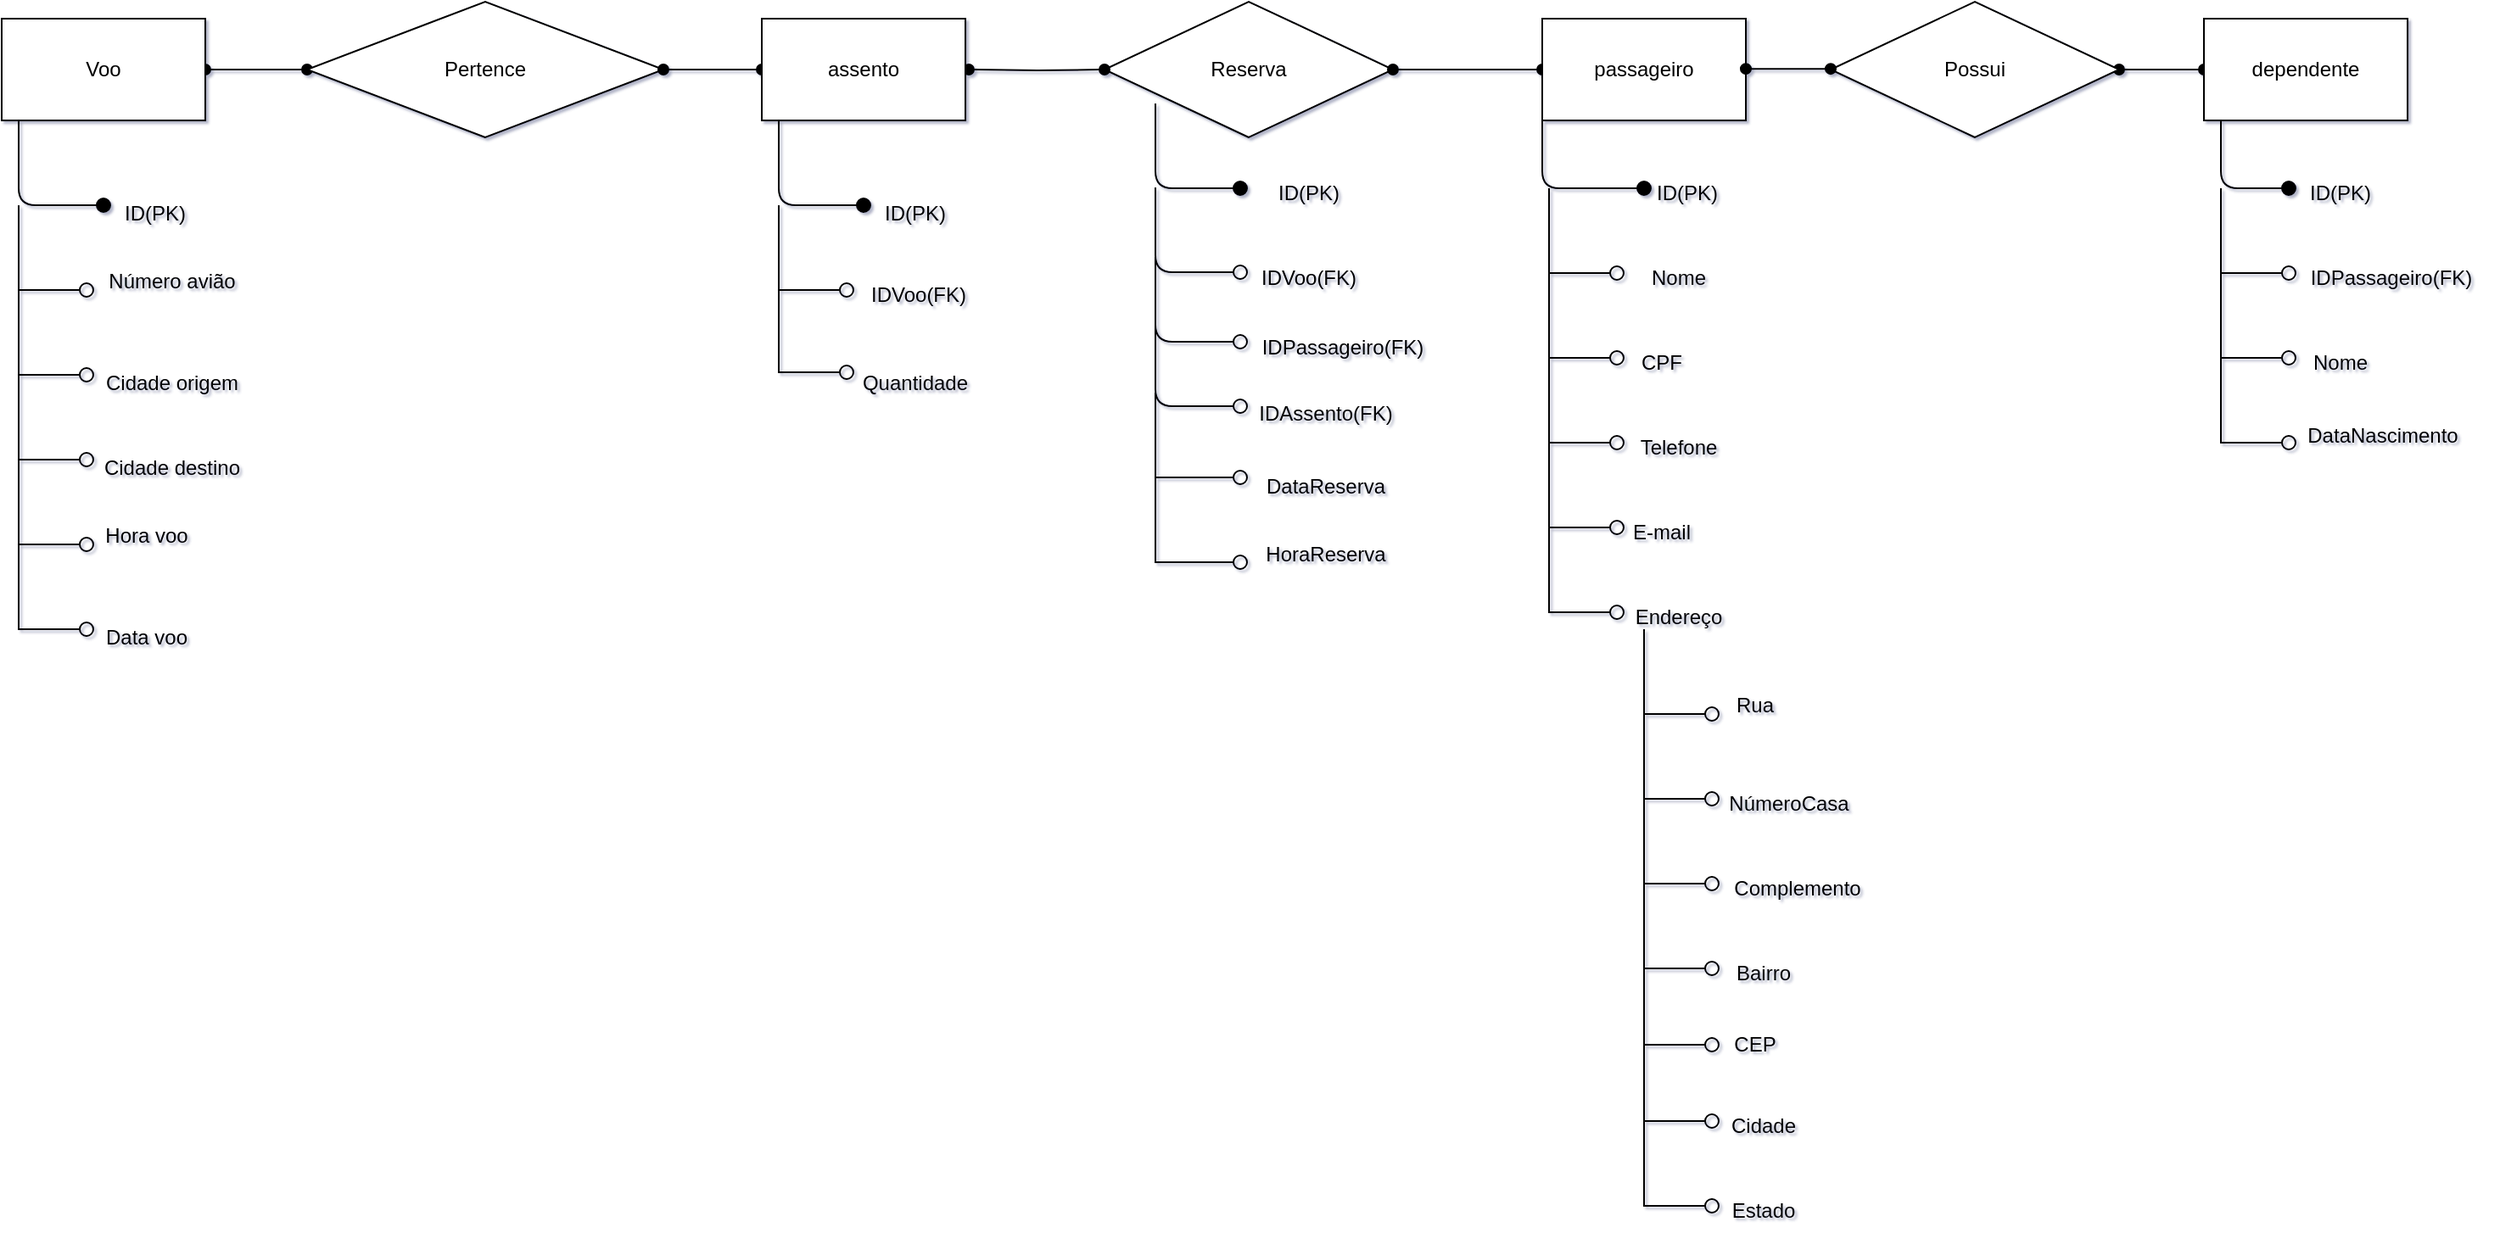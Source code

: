 <mxfile version="22.0.4" type="github">
  <diagram name="Página-1" id="cpLTAqSigNh9UwCI0jpD">
    <mxGraphModel dx="1434" dy="907" grid="1" gridSize="10" guides="1" tooltips="1" connect="1" arrows="1" fold="1" page="1" pageScale="1" pageWidth="583" pageHeight="827" background="none" math="0" shadow="1">
      <root>
        <mxCell id="0" />
        <mxCell id="1" parent="0" />
        <mxCell id="XdlR8K-dp57HfDcc4aQY-134" value="" style="edgeStyle=orthogonalEdgeStyle;rounded=0;orthogonalLoop=1;jettySize=auto;html=1;startArrow=oval;startFill=1;endArrow=oval;endFill=1;" edge="1" parent="1" source="XdlR8K-dp57HfDcc4aQY-1" target="XdlR8K-dp57HfDcc4aQY-133">
          <mxGeometry relative="1" as="geometry">
            <mxPoint x="120" y="40" as="sourcePoint" />
            <mxPoint x="448" y="40" as="targetPoint" />
          </mxGeometry>
        </mxCell>
        <mxCell id="XdlR8K-dp57HfDcc4aQY-133" value="Pertence" style="rhombus;whiteSpace=wrap;html=1;direction=west;container=0;" vertex="1" parent="1">
          <mxGeometry x="180" width="210" height="80" as="geometry" />
        </mxCell>
        <mxCell id="XdlR8K-dp57HfDcc4aQY-76" value="" style="edgeStyle=orthogonalEdgeStyle;rounded=0;orthogonalLoop=1;jettySize=auto;html=1;startArrow=oval;startFill=1;endArrow=oval;endFill=1;" edge="1" parent="1" source="XdlR8K-dp57HfDcc4aQY-133" target="XdlR8K-dp57HfDcc4aQY-2">
          <mxGeometry relative="1" as="geometry" />
        </mxCell>
        <mxCell id="XdlR8K-dp57HfDcc4aQY-190" value="Reserva" style="rhombus;whiteSpace=wrap;html=1;direction=west;container=0;" vertex="1" parent="1">
          <mxGeometry x="650" width="170" height="80" as="geometry" />
        </mxCell>
        <mxCell id="XdlR8K-dp57HfDcc4aQY-192" value="" style="edgeStyle=orthogonalEdgeStyle;rounded=0;orthogonalLoop=1;jettySize=auto;html=1;startArrow=oval;startFill=1;endArrow=oval;endFill=1;exitX=0;exitY=0.5;exitDx=0;exitDy=0;entryX=0;entryY=0.5;entryDx=0;entryDy=0;" edge="1" parent="1" source="XdlR8K-dp57HfDcc4aQY-190" target="XdlR8K-dp57HfDcc4aQY-3">
          <mxGeometry relative="1" as="geometry">
            <mxPoint x="825" y="39.58" as="sourcePoint" />
            <mxPoint x="910" y="40" as="targetPoint" />
          </mxGeometry>
        </mxCell>
        <mxCell id="XdlR8K-dp57HfDcc4aQY-193" value="" style="edgeStyle=orthogonalEdgeStyle;rounded=0;orthogonalLoop=1;jettySize=auto;html=1;startArrow=oval;startFill=1;endArrow=oval;endFill=1;entryX=1;entryY=0.5;entryDx=0;entryDy=0;" edge="1" parent="1" target="XdlR8K-dp57HfDcc4aQY-190">
          <mxGeometry relative="1" as="geometry">
            <mxPoint x="570" y="40" as="sourcePoint" />
            <mxPoint x="630" y="39.58" as="targetPoint" />
          </mxGeometry>
        </mxCell>
        <mxCell id="XdlR8K-dp57HfDcc4aQY-1" value="Voo" style="rounded=0;whiteSpace=wrap;html=1;container=0;" vertex="1" parent="1">
          <mxGeometry y="10" width="120" height="60" as="geometry" />
        </mxCell>
        <mxCell id="XdlR8K-dp57HfDcc4aQY-11" value="ID(PK)" style="text;html=1;align=center;verticalAlign=middle;resizable=0;points=[];autosize=1;strokeColor=none;fillColor=none;container=0;" vertex="1" parent="1">
          <mxGeometry x="60" y="110" width="60" height="30" as="geometry" />
        </mxCell>
        <mxCell id="XdlR8K-dp57HfDcc4aQY-12" value="Número avião" style="text;html=1;align=center;verticalAlign=middle;resizable=0;points=[];autosize=1;strokeColor=none;fillColor=none;container=0;" vertex="1" parent="1">
          <mxGeometry x="50" y="150" width="100" height="30" as="geometry" />
        </mxCell>
        <mxCell id="XdlR8K-dp57HfDcc4aQY-13" value="Cidade origem" style="text;html=1;align=center;verticalAlign=middle;resizable=0;points=[];autosize=1;strokeColor=none;fillColor=none;container=0;" vertex="1" parent="1">
          <mxGeometry x="50" y="210" width="100" height="30" as="geometry" />
        </mxCell>
        <mxCell id="XdlR8K-dp57HfDcc4aQY-14" value="Cidade destino" style="text;html=1;align=center;verticalAlign=middle;resizable=0;points=[];autosize=1;strokeColor=none;fillColor=none;container=0;" vertex="1" parent="1">
          <mxGeometry x="50" y="260" width="100" height="30" as="geometry" />
        </mxCell>
        <mxCell id="XdlR8K-dp57HfDcc4aQY-15" value="Data voo" style="text;html=1;align=center;verticalAlign=middle;resizable=0;points=[];autosize=1;strokeColor=none;fillColor=none;container=0;" vertex="1" parent="1">
          <mxGeometry x="50" y="360" width="70" height="30" as="geometry" />
        </mxCell>
        <mxCell id="XdlR8K-dp57HfDcc4aQY-16" value="Hora voo" style="text;html=1;align=center;verticalAlign=middle;resizable=0;points=[];autosize=1;strokeColor=none;fillColor=none;container=0;" vertex="1" parent="1">
          <mxGeometry x="50" y="300" width="70" height="30" as="geometry" />
        </mxCell>
        <mxCell id="XdlR8K-dp57HfDcc4aQY-24" value="" style="edgeStyle=segmentEdgeStyle;endArrow=none;html=1;rounded=1;endSize=8;startSize=8;startArrow=oval;startFill=1;endFill=0;" edge="1" parent="1">
          <mxGeometry width="50" height="50" relative="1" as="geometry">
            <mxPoint x="60" y="120" as="sourcePoint" />
            <mxPoint x="10" y="70" as="targetPoint" />
          </mxGeometry>
        </mxCell>
        <mxCell id="XdlR8K-dp57HfDcc4aQY-25" value="" style="edgeStyle=segmentEdgeStyle;endArrow=none;html=1;curved=0;rounded=0;endSize=8;startSize=8;endFill=0;startArrow=oval;startFill=0;" edge="1" parent="1">
          <mxGeometry width="50" height="50" relative="1" as="geometry">
            <mxPoint x="50" y="170" as="sourcePoint" />
            <mxPoint x="10" y="120" as="targetPoint" />
          </mxGeometry>
        </mxCell>
        <mxCell id="XdlR8K-dp57HfDcc4aQY-26" value="" style="edgeStyle=segmentEdgeStyle;endArrow=none;html=1;curved=0;rounded=0;endSize=8;startSize=8;endFill=0;startArrow=oval;startFill=0;" edge="1" parent="1">
          <mxGeometry width="50" height="50" relative="1" as="geometry">
            <mxPoint x="50" y="220" as="sourcePoint" />
            <mxPoint x="10" y="170" as="targetPoint" />
          </mxGeometry>
        </mxCell>
        <mxCell id="XdlR8K-dp57HfDcc4aQY-27" value="" style="edgeStyle=segmentEdgeStyle;endArrow=none;html=1;curved=0;rounded=0;endSize=8;startSize=8;endFill=0;startArrow=oval;startFill=0;" edge="1" parent="1">
          <mxGeometry width="50" height="50" relative="1" as="geometry">
            <mxPoint x="50" y="270" as="sourcePoint" />
            <mxPoint x="10" y="220" as="targetPoint" />
          </mxGeometry>
        </mxCell>
        <mxCell id="XdlR8K-dp57HfDcc4aQY-28" value="" style="edgeStyle=segmentEdgeStyle;endArrow=none;html=1;curved=0;rounded=0;endSize=8;startSize=8;endFill=0;startArrow=oval;startFill=0;" edge="1" parent="1">
          <mxGeometry width="50" height="50" relative="1" as="geometry">
            <mxPoint x="50" y="320" as="sourcePoint" />
            <mxPoint x="10" y="270" as="targetPoint" />
          </mxGeometry>
        </mxCell>
        <mxCell id="XdlR8K-dp57HfDcc4aQY-29" value="" style="edgeStyle=segmentEdgeStyle;endArrow=none;html=1;curved=0;rounded=0;endSize=8;startSize=8;endFill=0;startArrow=oval;startFill=0;" edge="1" parent="1">
          <mxGeometry width="50" height="50" relative="1" as="geometry">
            <mxPoint x="50" y="370" as="sourcePoint" />
            <mxPoint x="10" y="320" as="targetPoint" />
          </mxGeometry>
        </mxCell>
        <mxCell id="XdlR8K-dp57HfDcc4aQY-194" style="edgeStyle=orthogonalEdgeStyle;rounded=0;orthogonalLoop=1;jettySize=auto;html=1;exitX=1;exitY=0.5;exitDx=0;exitDy=0;" edge="1" parent="1" source="XdlR8K-dp57HfDcc4aQY-2">
          <mxGeometry relative="1" as="geometry">
            <mxPoint x="568.333" y="40.333" as="targetPoint" />
          </mxGeometry>
        </mxCell>
        <mxCell id="XdlR8K-dp57HfDcc4aQY-2" value="assento" style="rounded=0;whiteSpace=wrap;html=1;container=0;" vertex="1" parent="1">
          <mxGeometry x="448" y="10" width="120" height="60" as="geometry" />
        </mxCell>
        <mxCell id="XdlR8K-dp57HfDcc4aQY-30" value="" style="edgeStyle=segmentEdgeStyle;endArrow=none;html=1;rounded=1;endSize=8;startSize=8;startArrow=oval;startFill=1;endFill=0;" edge="1" parent="1">
          <mxGeometry width="50" height="50" relative="1" as="geometry">
            <mxPoint x="508" y="120" as="sourcePoint" />
            <mxPoint x="458" y="70" as="targetPoint" />
          </mxGeometry>
        </mxCell>
        <mxCell id="XdlR8K-dp57HfDcc4aQY-31" value="" style="edgeStyle=segmentEdgeStyle;endArrow=none;html=1;curved=0;rounded=0;endSize=8;startSize=8;endFill=0;startArrow=oval;startFill=0;" edge="1" parent="1">
          <mxGeometry width="50" height="50" relative="1" as="geometry">
            <mxPoint x="498" y="170" as="sourcePoint" />
            <mxPoint x="458" y="120" as="targetPoint" />
          </mxGeometry>
        </mxCell>
        <mxCell id="XdlR8K-dp57HfDcc4aQY-32" value="ID(PK)" style="text;html=1;align=center;verticalAlign=middle;resizable=0;points=[];autosize=1;strokeColor=none;fillColor=none;container=0;" vertex="1" parent="1">
          <mxGeometry x="508" y="110" width="60" height="30" as="geometry" />
        </mxCell>
        <mxCell id="XdlR8K-dp57HfDcc4aQY-33" value="Quantidade" style="text;html=1;align=center;verticalAlign=middle;resizable=0;points=[];autosize=1;strokeColor=none;fillColor=none;container=0;" vertex="1" parent="1">
          <mxGeometry x="493" y="210" width="90" height="30" as="geometry" />
        </mxCell>
        <mxCell id="XdlR8K-dp57HfDcc4aQY-145" value="" style="edgeStyle=orthogonalEdgeStyle;rounded=0;orthogonalLoop=1;jettySize=auto;html=1;startArrow=oval;startFill=1;endArrow=oval;endFill=1;entryX=0;entryY=0.5;entryDx=0;entryDy=0;" edge="1" parent="1" source="XdlR8K-dp57HfDcc4aQY-144" target="XdlR8K-dp57HfDcc4aQY-4">
          <mxGeometry relative="1" as="geometry">
            <mxPoint x="1028" y="39.58" as="sourcePoint" />
            <mxPoint x="1086" y="39.58" as="targetPoint" />
          </mxGeometry>
        </mxCell>
        <mxCell id="XdlR8K-dp57HfDcc4aQY-3" value="passageiro" style="rounded=0;whiteSpace=wrap;html=1;container=0;" vertex="1" parent="1">
          <mxGeometry x="908" y="10" width="120" height="60" as="geometry" />
        </mxCell>
        <mxCell id="XdlR8K-dp57HfDcc4aQY-55" value="Complemento" style="text;html=1;align=center;verticalAlign=middle;resizable=0;points=[];autosize=1;strokeColor=none;fillColor=none;container=0;" vertex="1" parent="1">
          <mxGeometry x="1008" y="508" width="100" height="30" as="geometry" />
        </mxCell>
        <mxCell id="XdlR8K-dp57HfDcc4aQY-59" value="Estado" style="text;html=1;align=center;verticalAlign=middle;resizable=0;points=[];autosize=1;strokeColor=none;fillColor=none;container=0;" vertex="1" parent="1">
          <mxGeometry x="1008" y="698" width="60" height="30" as="geometry" />
        </mxCell>
        <mxCell id="XdlR8K-dp57HfDcc4aQY-77" value="" style="edgeStyle=segmentEdgeStyle;endArrow=none;html=1;rounded=1;endSize=8;startSize=8;startArrow=oval;startFill=1;endFill=0;" edge="1" parent="1">
          <mxGeometry width="50" height="50" relative="1" as="geometry">
            <mxPoint x="968" y="110" as="sourcePoint" />
            <mxPoint x="908" y="70" as="targetPoint" />
            <Array as="points">
              <mxPoint x="908" y="110" />
            </Array>
          </mxGeometry>
        </mxCell>
        <mxCell id="XdlR8K-dp57HfDcc4aQY-78" value="" style="edgeStyle=segmentEdgeStyle;endArrow=none;html=1;curved=0;rounded=0;endSize=8;startSize=8;endFill=0;startArrow=oval;startFill=0;" edge="1" parent="1">
          <mxGeometry width="50" height="50" relative="1" as="geometry">
            <mxPoint x="952" y="160" as="sourcePoint" />
            <mxPoint x="912" y="110" as="targetPoint" />
          </mxGeometry>
        </mxCell>
        <mxCell id="XdlR8K-dp57HfDcc4aQY-79" value="" style="edgeStyle=segmentEdgeStyle;endArrow=none;html=1;curved=0;rounded=0;endSize=8;startSize=8;endFill=0;startArrow=oval;startFill=0;" edge="1" parent="1">
          <mxGeometry width="50" height="50" relative="1" as="geometry">
            <mxPoint x="952" y="210" as="sourcePoint" />
            <mxPoint x="912" y="160" as="targetPoint" />
          </mxGeometry>
        </mxCell>
        <mxCell id="XdlR8K-dp57HfDcc4aQY-80" value="" style="edgeStyle=segmentEdgeStyle;endArrow=none;html=1;curved=0;rounded=0;endSize=8;startSize=8;endFill=0;startArrow=oval;startFill=0;" edge="1" parent="1">
          <mxGeometry width="50" height="50" relative="1" as="geometry">
            <mxPoint x="952" y="260" as="sourcePoint" />
            <mxPoint x="912" y="210" as="targetPoint" />
          </mxGeometry>
        </mxCell>
        <mxCell id="XdlR8K-dp57HfDcc4aQY-81" value="" style="edgeStyle=segmentEdgeStyle;endArrow=none;html=1;curved=0;rounded=0;endSize=8;startSize=8;endFill=0;startArrow=oval;startFill=0;" edge="1" parent="1">
          <mxGeometry width="50" height="50" relative="1" as="geometry">
            <mxPoint x="952" y="310" as="sourcePoint" />
            <mxPoint x="912" y="260" as="targetPoint" />
          </mxGeometry>
        </mxCell>
        <mxCell id="XdlR8K-dp57HfDcc4aQY-82" value="ID(PK)" style="text;html=1;align=center;verticalAlign=middle;resizable=0;points=[];autosize=1;strokeColor=none;fillColor=none;container=0;" vertex="1" parent="1">
          <mxGeometry x="963" y="98" width="60" height="30" as="geometry" />
        </mxCell>
        <mxCell id="XdlR8K-dp57HfDcc4aQY-83" value="Nome" style="text;html=1;align=center;verticalAlign=middle;resizable=0;points=[];autosize=1;strokeColor=none;fillColor=none;container=0;" vertex="1" parent="1">
          <mxGeometry x="958" y="148" width="60" height="30" as="geometry" />
        </mxCell>
        <mxCell id="XdlR8K-dp57HfDcc4aQY-84" value="CPF" style="text;html=1;align=center;verticalAlign=middle;resizable=0;points=[];autosize=1;strokeColor=none;fillColor=none;container=0;" vertex="1" parent="1">
          <mxGeometry x="953" y="198" width="50" height="30" as="geometry" />
        </mxCell>
        <mxCell id="XdlR8K-dp57HfDcc4aQY-85" value="Telefone" style="text;html=1;align=center;verticalAlign=middle;resizable=0;points=[];autosize=1;strokeColor=none;fillColor=none;container=0;" vertex="1" parent="1">
          <mxGeometry x="953" y="248" width="70" height="30" as="geometry" />
        </mxCell>
        <mxCell id="XdlR8K-dp57HfDcc4aQY-86" value="E-mail" style="text;html=1;align=center;verticalAlign=middle;resizable=0;points=[];autosize=1;strokeColor=none;fillColor=none;container=0;" vertex="1" parent="1">
          <mxGeometry x="948" y="298" width="60" height="30" as="geometry" />
        </mxCell>
        <mxCell id="XdlR8K-dp57HfDcc4aQY-87" value="" style="edgeStyle=segmentEdgeStyle;endArrow=none;html=1;curved=0;rounded=0;endSize=8;startSize=8;endFill=0;startArrow=oval;startFill=0;" edge="1" parent="1">
          <mxGeometry width="50" height="50" relative="1" as="geometry">
            <mxPoint x="952" y="360" as="sourcePoint" />
            <mxPoint x="912" y="310" as="targetPoint" />
          </mxGeometry>
        </mxCell>
        <mxCell id="XdlR8K-dp57HfDcc4aQY-88" value="Endereço" style="text;html=1;align=center;verticalAlign=middle;resizable=0;points=[];autosize=1;strokeColor=none;fillColor=none;container=0;" vertex="1" parent="1">
          <mxGeometry x="953" y="348" width="70" height="30" as="geometry" />
        </mxCell>
        <mxCell id="XdlR8K-dp57HfDcc4aQY-89" value="" style="edgeStyle=segmentEdgeStyle;endArrow=none;html=1;curved=0;rounded=0;endSize=8;startSize=8;endFill=0;startArrow=oval;startFill=0;" edge="1" parent="1">
          <mxGeometry width="50" height="50" relative="1" as="geometry">
            <mxPoint x="1008" y="420" as="sourcePoint" />
            <mxPoint x="968" y="370" as="targetPoint" />
          </mxGeometry>
        </mxCell>
        <mxCell id="XdlR8K-dp57HfDcc4aQY-90" value="" style="edgeStyle=segmentEdgeStyle;endArrow=none;html=1;curved=0;rounded=0;endSize=8;startSize=8;endFill=0;startArrow=oval;startFill=0;" edge="1" parent="1">
          <mxGeometry width="50" height="50" relative="1" as="geometry">
            <mxPoint x="1008" y="470" as="sourcePoint" />
            <mxPoint x="968" y="420" as="targetPoint" />
          </mxGeometry>
        </mxCell>
        <mxCell id="XdlR8K-dp57HfDcc4aQY-91" value="" style="edgeStyle=segmentEdgeStyle;endArrow=none;html=1;curved=0;rounded=0;endSize=8;startSize=8;endFill=0;startArrow=oval;startFill=0;" edge="1" parent="1">
          <mxGeometry width="50" height="50" relative="1" as="geometry">
            <mxPoint x="1008" y="520" as="sourcePoint" />
            <mxPoint x="968" y="470" as="targetPoint" />
          </mxGeometry>
        </mxCell>
        <mxCell id="XdlR8K-dp57HfDcc4aQY-92" value="" style="edgeStyle=segmentEdgeStyle;endArrow=none;html=1;curved=0;rounded=0;endSize=8;startSize=8;endFill=0;startArrow=oval;startFill=0;" edge="1" parent="1">
          <mxGeometry width="50" height="50" relative="1" as="geometry">
            <mxPoint x="1008" y="570" as="sourcePoint" />
            <mxPoint x="968" y="520" as="targetPoint" />
          </mxGeometry>
        </mxCell>
        <mxCell id="XdlR8K-dp57HfDcc4aQY-93" value="" style="edgeStyle=segmentEdgeStyle;endArrow=none;html=1;curved=0;rounded=0;endSize=8;startSize=8;endFill=0;startArrow=oval;startFill=0;" edge="1" parent="1">
          <mxGeometry width="50" height="50" relative="1" as="geometry">
            <mxPoint x="1008" y="615" as="sourcePoint" />
            <mxPoint x="968" y="565" as="targetPoint" />
          </mxGeometry>
        </mxCell>
        <mxCell id="XdlR8K-dp57HfDcc4aQY-94" value="" style="edgeStyle=segmentEdgeStyle;endArrow=none;html=1;curved=0;rounded=0;endSize=8;startSize=8;endFill=0;startArrow=oval;startFill=0;" edge="1" parent="1">
          <mxGeometry width="50" height="50" relative="1" as="geometry">
            <mxPoint x="1008" y="660" as="sourcePoint" />
            <mxPoint x="968" y="610" as="targetPoint" />
          </mxGeometry>
        </mxCell>
        <mxCell id="XdlR8K-dp57HfDcc4aQY-95" value="" style="edgeStyle=segmentEdgeStyle;endArrow=none;html=1;curved=0;rounded=0;endSize=8;startSize=8;endFill=0;startArrow=oval;startFill=0;" edge="1" parent="1">
          <mxGeometry width="50" height="50" relative="1" as="geometry">
            <mxPoint x="1008" y="710" as="sourcePoint" />
            <mxPoint x="968" y="660" as="targetPoint" />
          </mxGeometry>
        </mxCell>
        <mxCell id="XdlR8K-dp57HfDcc4aQY-96" value="Rua" style="text;html=1;align=center;verticalAlign=middle;resizable=0;points=[];autosize=1;strokeColor=none;fillColor=none;container=0;" vertex="1" parent="1">
          <mxGeometry x="1008" y="400" width="50" height="30" as="geometry" />
        </mxCell>
        <mxCell id="XdlR8K-dp57HfDcc4aQY-97" value="NúmeroCasa" style="text;html=1;align=center;verticalAlign=middle;resizable=0;points=[];autosize=1;strokeColor=none;fillColor=none;container=0;" vertex="1" parent="1">
          <mxGeometry x="1008" y="458" width="90" height="30" as="geometry" />
        </mxCell>
        <mxCell id="XdlR8K-dp57HfDcc4aQY-98" value="Bairro" style="text;html=1;align=center;verticalAlign=middle;resizable=0;points=[];autosize=1;strokeColor=none;fillColor=none;container=0;" vertex="1" parent="1">
          <mxGeometry x="1008" y="558" width="60" height="30" as="geometry" />
        </mxCell>
        <mxCell id="XdlR8K-dp57HfDcc4aQY-99" value="CEP" style="text;html=1;align=center;verticalAlign=middle;resizable=0;points=[];autosize=1;strokeColor=none;fillColor=none;container=0;" vertex="1" parent="1">
          <mxGeometry x="1008" y="600" width="50" height="30" as="geometry" />
        </mxCell>
        <mxCell id="XdlR8K-dp57HfDcc4aQY-100" value="Cidade" style="text;html=1;align=center;verticalAlign=middle;resizable=0;points=[];autosize=1;strokeColor=none;fillColor=none;container=0;" vertex="1" parent="1">
          <mxGeometry x="1008" y="648" width="60" height="30" as="geometry" />
        </mxCell>
        <mxCell id="XdlR8K-dp57HfDcc4aQY-144" value="Possui" style="rhombus;whiteSpace=wrap;html=1;direction=west;container=0;" vertex="1" parent="1">
          <mxGeometry x="1078" width="170" height="80" as="geometry" />
        </mxCell>
        <mxCell id="XdlR8K-dp57HfDcc4aQY-148" value="" style="edgeStyle=orthogonalEdgeStyle;rounded=0;orthogonalLoop=1;jettySize=auto;html=1;startArrow=oval;startFill=1;endArrow=oval;endFill=1;entryX=0;entryY=0.5;entryDx=0;entryDy=0;" edge="1" parent="1">
          <mxGeometry relative="1" as="geometry">
            <mxPoint x="1028" y="39.58" as="sourcePoint" />
            <mxPoint x="1078" y="39.58" as="targetPoint" />
          </mxGeometry>
        </mxCell>
        <mxCell id="XdlR8K-dp57HfDcc4aQY-4" value="dependente" style="rounded=0;whiteSpace=wrap;html=1;container=0;" vertex="1" parent="1">
          <mxGeometry x="1298" y="10" width="120" height="60" as="geometry" />
        </mxCell>
        <mxCell id="XdlR8K-dp57HfDcc4aQY-60" value="" style="edgeStyle=segmentEdgeStyle;endArrow=none;html=1;rounded=1;endSize=8;startSize=8;startArrow=oval;startFill=1;endFill=0;" edge="1" parent="1">
          <mxGeometry width="50" height="50" relative="1" as="geometry">
            <mxPoint x="1348" y="110" as="sourcePoint" />
            <mxPoint x="1308" y="70" as="targetPoint" />
            <Array as="points">
              <mxPoint x="1308" y="110" />
            </Array>
          </mxGeometry>
        </mxCell>
        <mxCell id="XdlR8K-dp57HfDcc4aQY-61" value="" style="edgeStyle=segmentEdgeStyle;endArrow=none;html=1;curved=0;rounded=0;endSize=8;startSize=8;endFill=0;startArrow=oval;startFill=0;" edge="1" parent="1">
          <mxGeometry width="50" height="50" relative="1" as="geometry">
            <mxPoint x="1348" y="160" as="sourcePoint" />
            <mxPoint x="1308" y="110" as="targetPoint" />
          </mxGeometry>
        </mxCell>
        <mxCell id="XdlR8K-dp57HfDcc4aQY-62" value="ID(PK)" style="text;html=1;align=center;verticalAlign=middle;resizable=0;points=[];autosize=1;strokeColor=none;fillColor=none;container=0;" vertex="1" parent="1">
          <mxGeometry x="1348" y="98" width="60" height="30" as="geometry" />
        </mxCell>
        <mxCell id="XdlR8K-dp57HfDcc4aQY-63" value="Nome" style="text;html=1;align=center;verticalAlign=middle;resizable=0;points=[];autosize=1;strokeColor=none;fillColor=none;container=0;" vertex="1" parent="1">
          <mxGeometry x="1348" y="198" width="60" height="30" as="geometry" />
        </mxCell>
        <mxCell id="XdlR8K-dp57HfDcc4aQY-65" value="" style="edgeStyle=segmentEdgeStyle;endArrow=none;html=1;curved=0;rounded=0;endSize=8;startSize=8;endFill=0;startArrow=oval;startFill=0;" edge="1" parent="1">
          <mxGeometry width="50" height="50" relative="1" as="geometry">
            <mxPoint x="1348" y="210" as="sourcePoint" />
            <mxPoint x="1308" y="160" as="targetPoint" />
          </mxGeometry>
        </mxCell>
        <mxCell id="XdlR8K-dp57HfDcc4aQY-66" value="DataNascimento" style="text;html=1;align=center;verticalAlign=middle;resizable=0;points=[];autosize=1;strokeColor=none;fillColor=none;container=0;" vertex="1" parent="1">
          <mxGeometry x="1348" y="240.5" width="110" height="30" as="geometry" />
        </mxCell>
        <mxCell id="XdlR8K-dp57HfDcc4aQY-197" value="" style="edgeStyle=segmentEdgeStyle;endArrow=none;html=1;rounded=1;endSize=8;startSize=8;startArrow=oval;startFill=0;endFill=0;" edge="1" parent="1">
          <mxGeometry width="50" height="50" relative="1" as="geometry">
            <mxPoint x="730" y="159.5" as="sourcePoint" />
            <mxPoint x="680" y="109.5" as="targetPoint" />
          </mxGeometry>
        </mxCell>
        <mxCell id="XdlR8K-dp57HfDcc4aQY-198" value="" style="edgeStyle=segmentEdgeStyle;endArrow=none;html=1;rounded=1;endSize=8;startSize=8;startArrow=oval;startFill=0;endFill=0;" edge="1" parent="1">
          <mxGeometry width="50" height="50" relative="1" as="geometry">
            <mxPoint x="730" y="200.5" as="sourcePoint" />
            <mxPoint x="680" y="150.5" as="targetPoint" />
          </mxGeometry>
        </mxCell>
        <mxCell id="XdlR8K-dp57HfDcc4aQY-199" value="" style="edgeStyle=segmentEdgeStyle;endArrow=none;html=1;curved=0;rounded=0;endSize=8;startSize=8;endFill=0;startArrow=oval;startFill=0;" edge="1" parent="1">
          <mxGeometry width="50" height="50" relative="1" as="geometry">
            <mxPoint x="730" y="280.5" as="sourcePoint" />
            <mxPoint x="680" y="230.5" as="targetPoint" />
          </mxGeometry>
        </mxCell>
        <mxCell id="XdlR8K-dp57HfDcc4aQY-200" value="" style="edgeStyle=segmentEdgeStyle;endArrow=none;html=1;curved=0;rounded=0;endSize=8;startSize=8;endFill=0;startArrow=oval;startFill=0;" edge="1" parent="1">
          <mxGeometry width="50" height="50" relative="1" as="geometry">
            <mxPoint x="730" y="330.5" as="sourcePoint" />
            <mxPoint x="680" y="280.5" as="targetPoint" />
          </mxGeometry>
        </mxCell>
        <mxCell id="XdlR8K-dp57HfDcc4aQY-201" value="IDPassageiro(FK)" style="text;html=1;align=center;verticalAlign=middle;resizable=0;points=[];autosize=1;strokeColor=none;fillColor=none;container=0;" vertex="1" parent="1">
          <mxGeometry x="730" y="188.5" width="120" height="30" as="geometry" />
        </mxCell>
        <mxCell id="XdlR8K-dp57HfDcc4aQY-202" value="IDAssento(FK)" style="text;html=1;align=center;verticalAlign=middle;resizable=0;points=[];autosize=1;strokeColor=none;fillColor=none;container=0;" vertex="1" parent="1">
          <mxGeometry x="730" y="228" width="100" height="30" as="geometry" />
        </mxCell>
        <mxCell id="XdlR8K-dp57HfDcc4aQY-203" value="DataReserva" style="text;html=1;align=center;verticalAlign=middle;resizable=0;points=[];autosize=1;strokeColor=none;fillColor=none;container=0;" vertex="1" parent="1">
          <mxGeometry x="735" y="270.5" width="90" height="30" as="geometry" />
        </mxCell>
        <mxCell id="XdlR8K-dp57HfDcc4aQY-206" value="HoraReserva" style="text;html=1;align=center;verticalAlign=middle;resizable=0;points=[];autosize=1;strokeColor=none;fillColor=none;container=0;" vertex="1" parent="1">
          <mxGeometry x="735" y="310.5" width="90" height="30" as="geometry" />
        </mxCell>
        <mxCell id="XdlR8K-dp57HfDcc4aQY-207" value="" style="edgeStyle=segmentEdgeStyle;endArrow=none;html=1;rounded=1;endSize=8;startSize=8;startArrow=oval;startFill=0;endFill=0;" edge="1" parent="1">
          <mxGeometry width="50" height="50" relative="1" as="geometry">
            <mxPoint x="730" y="238.5" as="sourcePoint" />
            <mxPoint x="680" y="188.5" as="targetPoint" />
          </mxGeometry>
        </mxCell>
        <mxCell id="XdlR8K-dp57HfDcc4aQY-208" value="IDVoo(FK)" style="text;html=1;align=center;verticalAlign=middle;resizable=0;points=[];autosize=1;strokeColor=none;fillColor=none;container=0;" vertex="1" parent="1">
          <mxGeometry x="730" y="148" width="80" height="30" as="geometry" />
        </mxCell>
        <mxCell id="XdlR8K-dp57HfDcc4aQY-211" value="" style="edgeStyle=segmentEdgeStyle;endArrow=none;html=1;rounded=1;endSize=8;startSize=8;startArrow=oval;startFill=1;endFill=0;" edge="1" parent="1">
          <mxGeometry width="50" height="50" relative="1" as="geometry">
            <mxPoint x="730" y="110" as="sourcePoint" />
            <mxPoint x="680" y="60" as="targetPoint" />
          </mxGeometry>
        </mxCell>
        <mxCell id="XdlR8K-dp57HfDcc4aQY-212" value="ID(PK)" style="text;html=1;align=center;verticalAlign=middle;resizable=0;points=[];autosize=1;strokeColor=none;fillColor=none;" vertex="1" parent="1">
          <mxGeometry x="740" y="98" width="60" height="30" as="geometry" />
        </mxCell>
        <mxCell id="XdlR8K-dp57HfDcc4aQY-213" value="" style="edgeStyle=segmentEdgeStyle;endArrow=none;html=1;curved=0;rounded=0;endSize=8;startSize=8;endFill=0;startArrow=oval;startFill=0;" edge="1" parent="1">
          <mxGeometry width="50" height="50" relative="1" as="geometry">
            <mxPoint x="1348" y="260" as="sourcePoint" />
            <mxPoint x="1308" y="210" as="targetPoint" />
          </mxGeometry>
        </mxCell>
        <mxCell id="XdlR8K-dp57HfDcc4aQY-214" value="IDPassageiro(FK)" style="text;html=1;align=center;verticalAlign=middle;resizable=0;points=[];autosize=1;strokeColor=none;fillColor=none;" vertex="1" parent="1">
          <mxGeometry x="1348" y="148" width="120" height="30" as="geometry" />
        </mxCell>
        <mxCell id="XdlR8K-dp57HfDcc4aQY-215" value="" style="edgeStyle=segmentEdgeStyle;endArrow=none;html=1;curved=0;rounded=0;endSize=8;startSize=8;endFill=0;startArrow=oval;startFill=0;" edge="1" parent="1">
          <mxGeometry width="50" height="50" relative="1" as="geometry">
            <mxPoint x="498" y="218.5" as="sourcePoint" />
            <mxPoint x="458" y="168.5" as="targetPoint" />
          </mxGeometry>
        </mxCell>
        <mxCell id="XdlR8K-dp57HfDcc4aQY-216" value="IDVoo(FK)" style="text;html=1;align=center;verticalAlign=middle;resizable=0;points=[];autosize=1;strokeColor=none;fillColor=none;" vertex="1" parent="1">
          <mxGeometry x="500" y="158" width="80" height="30" as="geometry" />
        </mxCell>
      </root>
    </mxGraphModel>
  </diagram>
</mxfile>
